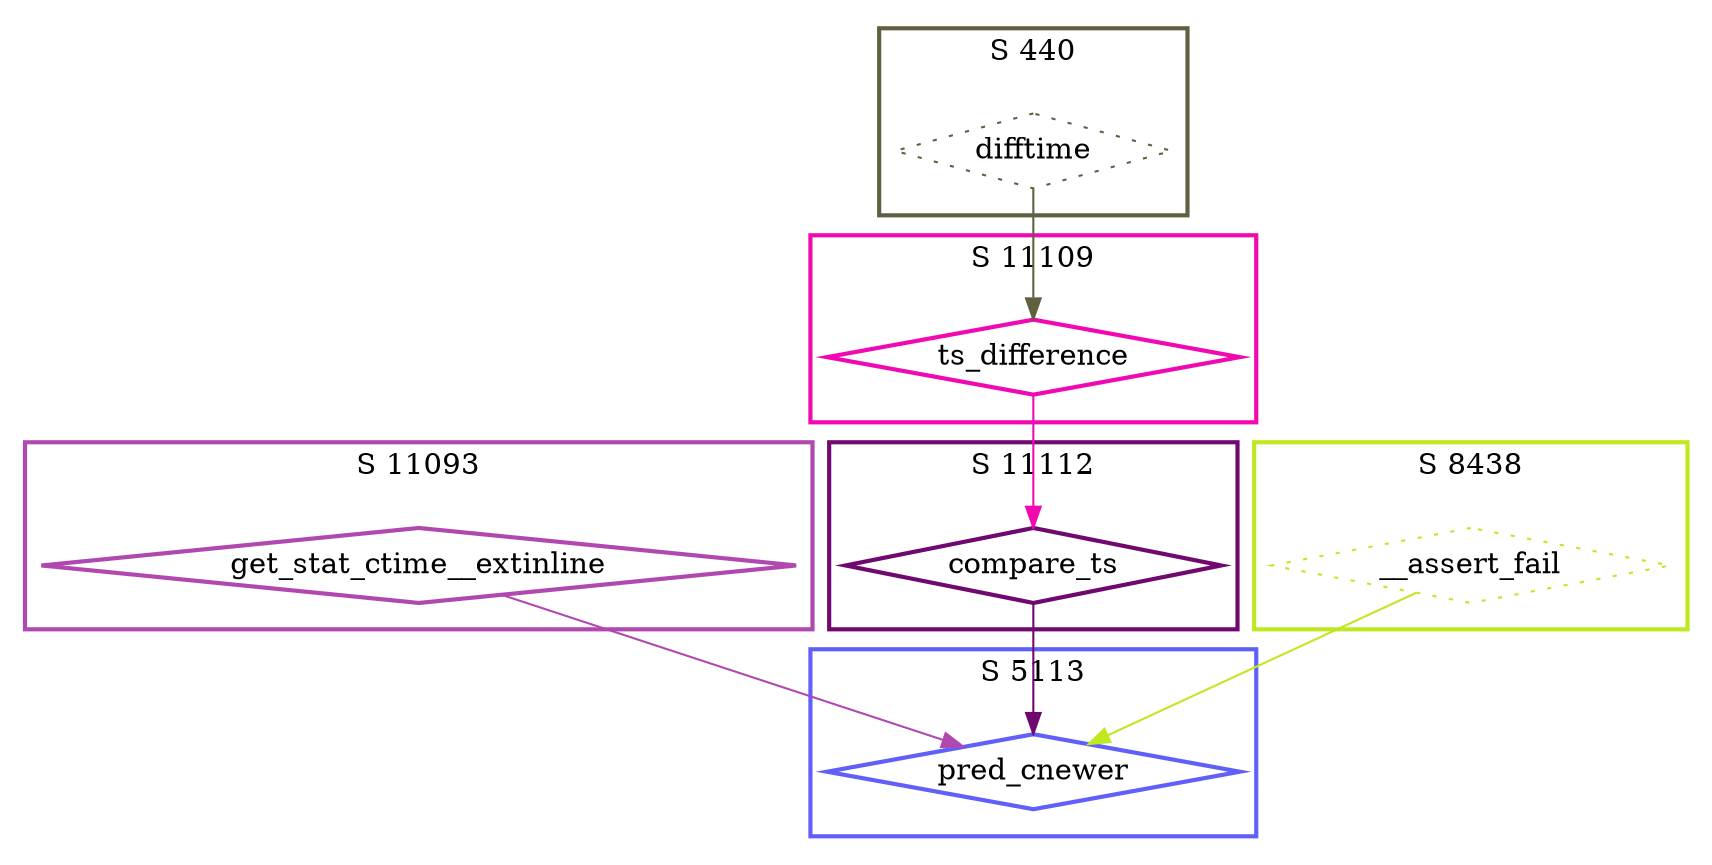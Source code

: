 digraph G {
  ratio=0.500000;
  "UV get_stat_ctime__extinline (11093)" [shape=diamond,
                                          label="get_stat_ctime__extinline",
                                          color="#B048B0", style=bold];
  "UV ts_difference (11109)" [shape=diamond, label="ts_difference",
                              color="#F008B0", style=bold];
  "UV difftime (440)" [shape=diamond, label="difftime", color="#606040",
                       style=dotted];
  "UV compare_ts (11112)" [shape=diamond, label="compare_ts",
                           color="#700870", style=bold];
  "UV pred_cnewer (5113)" [shape=diamond, label="pred_cnewer",
                           color="#6060F8", style=bold];
  "UV __assert_fail (8438)" [shape=diamond, label="__assert_fail",
                             color="#C0E820", style=dotted];
  
  subgraph cluster_8438 { label="S 8438";
    color="#C0E820";
    style=bold;
    "UV __assert_fail (8438)"; };
  subgraph cluster_11112 { label="S 11112";
    color="#700870";
    style=bold;
    "UV compare_ts (11112)"; };
  subgraph cluster_11109 { label="S 11109";
    color="#F008B0";
    style=bold;
    "UV ts_difference (11109)"; };
  subgraph cluster_11093 { label="S 11093";
    color="#B048B0";
    style=bold;
    "UV get_stat_ctime__extinline (11093)"; };
  subgraph cluster_5113 { label="S 5113";
    color="#6060F8";
    style=bold;
    "UV pred_cnewer (5113)"; };
  subgraph cluster_440 { label="S 440";
    color="#606040";
    style=bold;
    "UV difftime (440)"; };
  
  "UV get_stat_ctime__extinline (11093)" -> "UV pred_cnewer (5113)" [
  color="#B048B0"];
  "UV ts_difference (11109)" -> "UV compare_ts (11112)" [color="#F008B0"];
  "UV difftime (440)" -> "UV ts_difference (11109)" [color="#606040"];
  "UV compare_ts (11112)" -> "UV pred_cnewer (5113)" [color="#700870"];
  "UV __assert_fail (8438)" -> "UV pred_cnewer (5113)" [color="#C0E820"];
  
  }